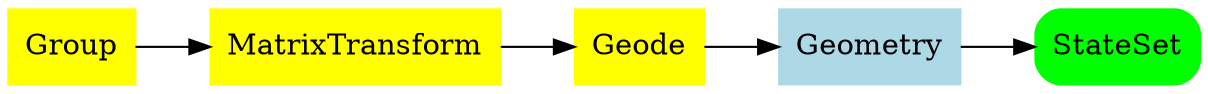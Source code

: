 digraph osg_scenegraph { rankdir = LR;
bgcolor=transparent;
0[shape="record" ,label="<top> Group" ,style="solid, filled" ,color="yellow" ,fillColor="black"]
1[shape="record" ,label="<top> MatrixTransform" ,style="solid, filled" ,color="yellow" ,fillColor="black"]
2[shape="record" ,label="<top> Geode" ,style="solid, filled" ,color="yellow" ,fillColor="black"]
3[shape="record" ,label="<top> Geometry" ,style="solid, filled" ,color="lightblue" ,fillColor="black"]
4[shape="Mrecord" ,label="<top> StateSet" ,style="solid, filled" ,color="green" ,fillColor="black"]
3:top -> 4:top [style=""];
2:top -> 3:top [style=""];
1:top -> 2:top [style=""];
0:top -> 1:top [style=""];
}
